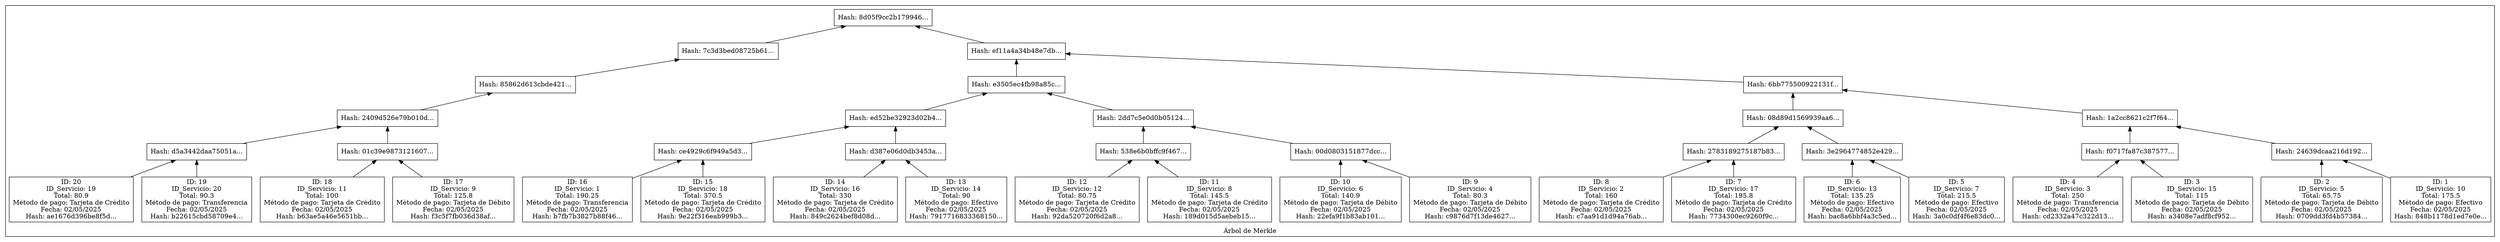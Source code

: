 digraph MerkleTree {
    node [shape=record];
    rankdir=BT;
    subgraph cluster_0 {
        label = "Árbol de Merkle";
        node0 [label="Hash: 8d05f9cc2b179946..."];
        node1 [label="Hash: ef11a4a34b48e7db..."];
        node2 [label="Hash: 6bb775500922131f..."];
        node3 [label="Hash: 1a2cc8621c2f7f64..."];
        node4 [label="Hash: 24639dcaa216d192..."];
        node5 [label="ID: 1\nID_Servicio: 10\nTotal: 175.5\nMétodo de pago: Efectivo\nFecha: 02/05/2025\nHash: 848b1178d1ed7e0e..."];
        node6 [label="ID: 2\nID_Servicio: 5\nTotal: 65.75\nMétodo de pago: Tarjeta de Débito\nFecha: 02/05/2025\nHash: 0709dd3fd4b57384..."];
        node7 [label="Hash: f0717fa87c387577..."];
        node8 [label="ID: 3\nID_Servicio: 15\nTotal: 115\nMétodo de pago: Tarjeta de Débito\nFecha: 02/05/2025\nHash: a3408e7adf8cf952..."];
        node9 [label="ID: 4\nID_Servicio: 3\nTotal: 250\nMétodo de pago: Transferencia\nFecha: 02/05/2025\nHash: cd2332a47c322d13..."];
        node10 [label="Hash: 08d89d1569939aa6..."];
        node11 [label="Hash: 3e2964774852e429..."];
        node12 [label="ID: 5\nID_Servicio: 7\nTotal: 215.5\nMétodo de pago: Efectivo\nFecha: 02/05/2025\nHash: 3a0c0df4f6e83dc0..."];
        node13 [label="ID: 6\nID_Servicio: 13\nTotal: 135.25\nMétodo de pago: Efectivo\nFecha: 02/05/2025\nHash: bac8a6bbf4a3c5ed..."];
        node14 [label="Hash: 2783189275187b83..."];
        node15 [label="ID: 7\nID_Servicio: 17\nTotal: 195.8\nMétodo de pago: Tarjeta de Crédito\nFecha: 02/05/2025\nHash: 7734300ec9260f9c..."];
        node16 [label="ID: 8\nID_Servicio: 2\nTotal: 160\nMétodo de pago: Tarjeta de Crédito\nFecha: 02/05/2025\nHash: c7aa91d1d94a76ab..."];
        node17 [label="Hash: e3505ec4fb98a85c..."];
        node18 [label="Hash: 2dd7c5e0d0b05124..."];
        node19 [label="Hash: 00d0803151877dcc..."];
        node20 [label="ID: 9\nID_Servicio: 4\nTotal: 80.3\nMétodo de pago: Tarjeta de Débito\nFecha: 02/05/2025\nHash: c9876d7f13de4627..."];
        node21 [label="ID: 10\nID_Servicio: 6\nTotal: 140.9\nMétodo de pago: Tarjeta de Débito\nFecha: 02/05/2025\nHash: 22efa9f1b83ab101..."];
        node22 [label="Hash: 538e6b0bffc9f467..."];
        node23 [label="ID: 11\nID_Servicio: 8\nTotal: 145.5\nMétodo de pago: Tarjeta de Crédito\nFecha: 02/05/2025\nHash: 189d015d5aebeb15..."];
        node24 [label="ID: 12\nID_Servicio: 12\nTotal: 80.75\nMétodo de pago: Tarjeta de Crédito\nFecha: 02/05/2025\nHash: 92da520720f6d2a8..."];
        node25 [label="Hash: ed52be32923d02b4..."];
        node26 [label="Hash: d387e06d0db3453a..."];
        node27 [label="ID: 13\nID_Servicio: 14\nTotal: 90\nMétodo de pago: Efectivo\nFecha: 02/05/2025\nHash: 7917716833368150..."];
        node28 [label="ID: 14\nID_Servicio: 16\nTotal: 330\nMétodo de pago: Tarjeta de Crédito\nFecha: 02/05/2025\nHash: 849c2624bef8d08d..."];
        node29 [label="Hash: ce4929c6f949a5d3..."];
        node30 [label="ID: 15\nID_Servicio: 18\nTotal: 370.5\nMétodo de pago: Tarjeta de Crédito\nFecha: 02/05/2025\nHash: 9e22f316eab999b3..."];
        node31 [label="ID: 16\nID_Servicio: 1\nTotal: 190.25\nMétodo de pago: Transferencia\nFecha: 02/05/2025\nHash: b7fb7b3827b88f46..."];
        node32 [label="Hash: 7c3d3bed08725b61..."];
        node33 [label="Hash: 85862d613cbde421..."];
        node34 [label="Hash: 2409d526e79b010d..."];
        node35 [label="Hash: 01c39e9873121607..."];
        node36 [label="ID: 17\nID_Servicio: 9\nTotal: 125.8\nMétodo de pago: Tarjeta de Débito\nFecha: 02/05/2025\nHash: f3c5f7fb036d38af..."];
        node37 [label="ID: 18\nID_Servicio: 11\nTotal: 100\nMétodo de pago: Tarjeta de Crédito\nFecha: 02/05/2025\nHash: b63ae5a46e5651bb..."];
        node38 [label="Hash: d5a3442daa75051a..."];
        node39 [label="ID: 19\nID_Servicio: 20\nTotal: 90.3\nMétodo de pago: Transferencia\nFecha: 02/05/2025\nHash: b22615cbd58709e4..."];
        node40 [label="ID: 20\nID_Servicio: 19\nTotal: 80.9\nMétodo de pago: Tarjeta de Crédito\nFecha: 02/05/2025\nHash: ae1676d396be8f5d..."];
        node1 -> node0;
        node32 -> node0;
        node2 -> node1;
        node17 -> node1;
        node3 -> node2;
        node10 -> node2;
        node4 -> node3;
        node7 -> node3;
        node5 -> node4;
        node6 -> node4;
        node8 -> node7;
        node9 -> node7;
        node11 -> node10;
        node14 -> node10;
        node12 -> node11;
        node13 -> node11;
        node15 -> node14;
        node16 -> node14;
        node18 -> node17;
        node25 -> node17;
        node19 -> node18;
        node22 -> node18;
        node20 -> node19;
        node21 -> node19;
        node23 -> node22;
        node24 -> node22;
        node26 -> node25;
        node29 -> node25;
        node27 -> node26;
        node28 -> node26;
        node30 -> node29;
        node31 -> node29;
        node33 -> node32;
        node34 -> node33;
        node35 -> node34;
        node38 -> node34;
        node36 -> node35;
        node37 -> node35;
        node39 -> node38;
        node40 -> node38;
    }
}
